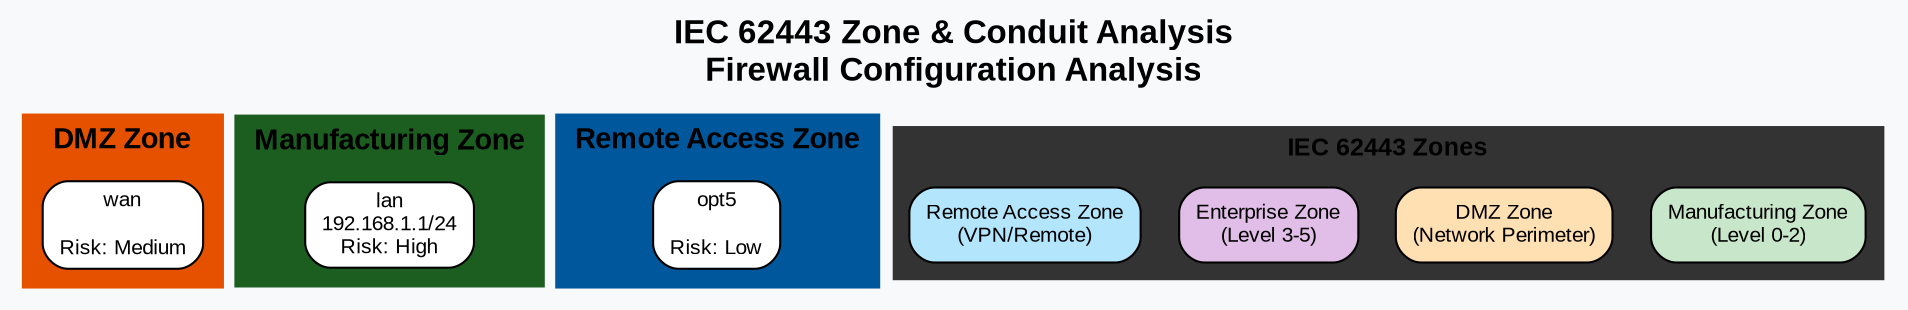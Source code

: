 digraph IEC62443Zones {
  rankdir=TB;
  node [fontname="Arial", fontsize=10];
  edge [fontname="Arial", fontsize=9, penwidth=2];
  bgcolor="#f8f9fa";

  label="IEC 62443 Zone & Conduit Analysis\nFirewall Configuration Analysis";
  labelloc=t;
  fontsize=16;
  fontname="Arial Bold";

  subgraph cluster_DMZ_Zone {
    label="DMZ Zone";
    style="filled,bold";
    bgcolor="#ffe0b2";
    color="#e65100";
    penwidth=3;
    fontsize=14;
    fontname="Arial Bold";

    "wan" [label="wan\n\nRisk: Medium", shape="box", style="rounded,filled", fillcolor="white"];
  }

  subgraph cluster_Manufacturing_Zone {
    label="Manufacturing Zone";
    style="filled,bold";
    bgcolor="#c8e6c9";
    color="#1b5e20";
    penwidth=3;
    fontsize=14;
    fontname="Arial Bold";

    "lan" [label="lan\n192.168.1.1/24\nRisk: High", shape="box", style="rounded,filled", fillcolor="white"];
  }

  subgraph cluster_Remote_Access_Zone {
    label="Remote Access Zone";
    style="filled,bold";
    bgcolor="#b3e5fc";
    color="#01579b";
    penwidth=3;
    fontsize=14;
    fontname="Arial Bold";

    "opt5" [label="opt5\n\nRisk: Low", shape="box", style="rounded,filled", fillcolor="white"];
  }

  // Conduits (Zone Connections)

  // IEC 62443 Legend
  subgraph cluster_iec_legend {
    label="IEC 62443 Zones";
    style=filled;
    bgcolor="#ffffff";
    color="#333333";
    fontsize=12;
    fontname="Arial Bold";

    mfg_zone [label="Manufacturing Zone\n(Level 0-2)", fillcolor="#c8e6c9", style="filled,rounded", shape="box"];
    dmz_zone [label="DMZ Zone\n(Network Perimeter)", fillcolor="#ffe0b2", style="filled,rounded", shape="box"];
    ent_zone [label="Enterprise Zone\n(Level 3-5)", fillcolor="#e1bee7", style="filled,rounded", shape="box"];
    remote_zone [label="Remote Access Zone\n(VPN/Remote)", fillcolor="#b3e5fc", style="filled,rounded", shape="box"];
  }
}
